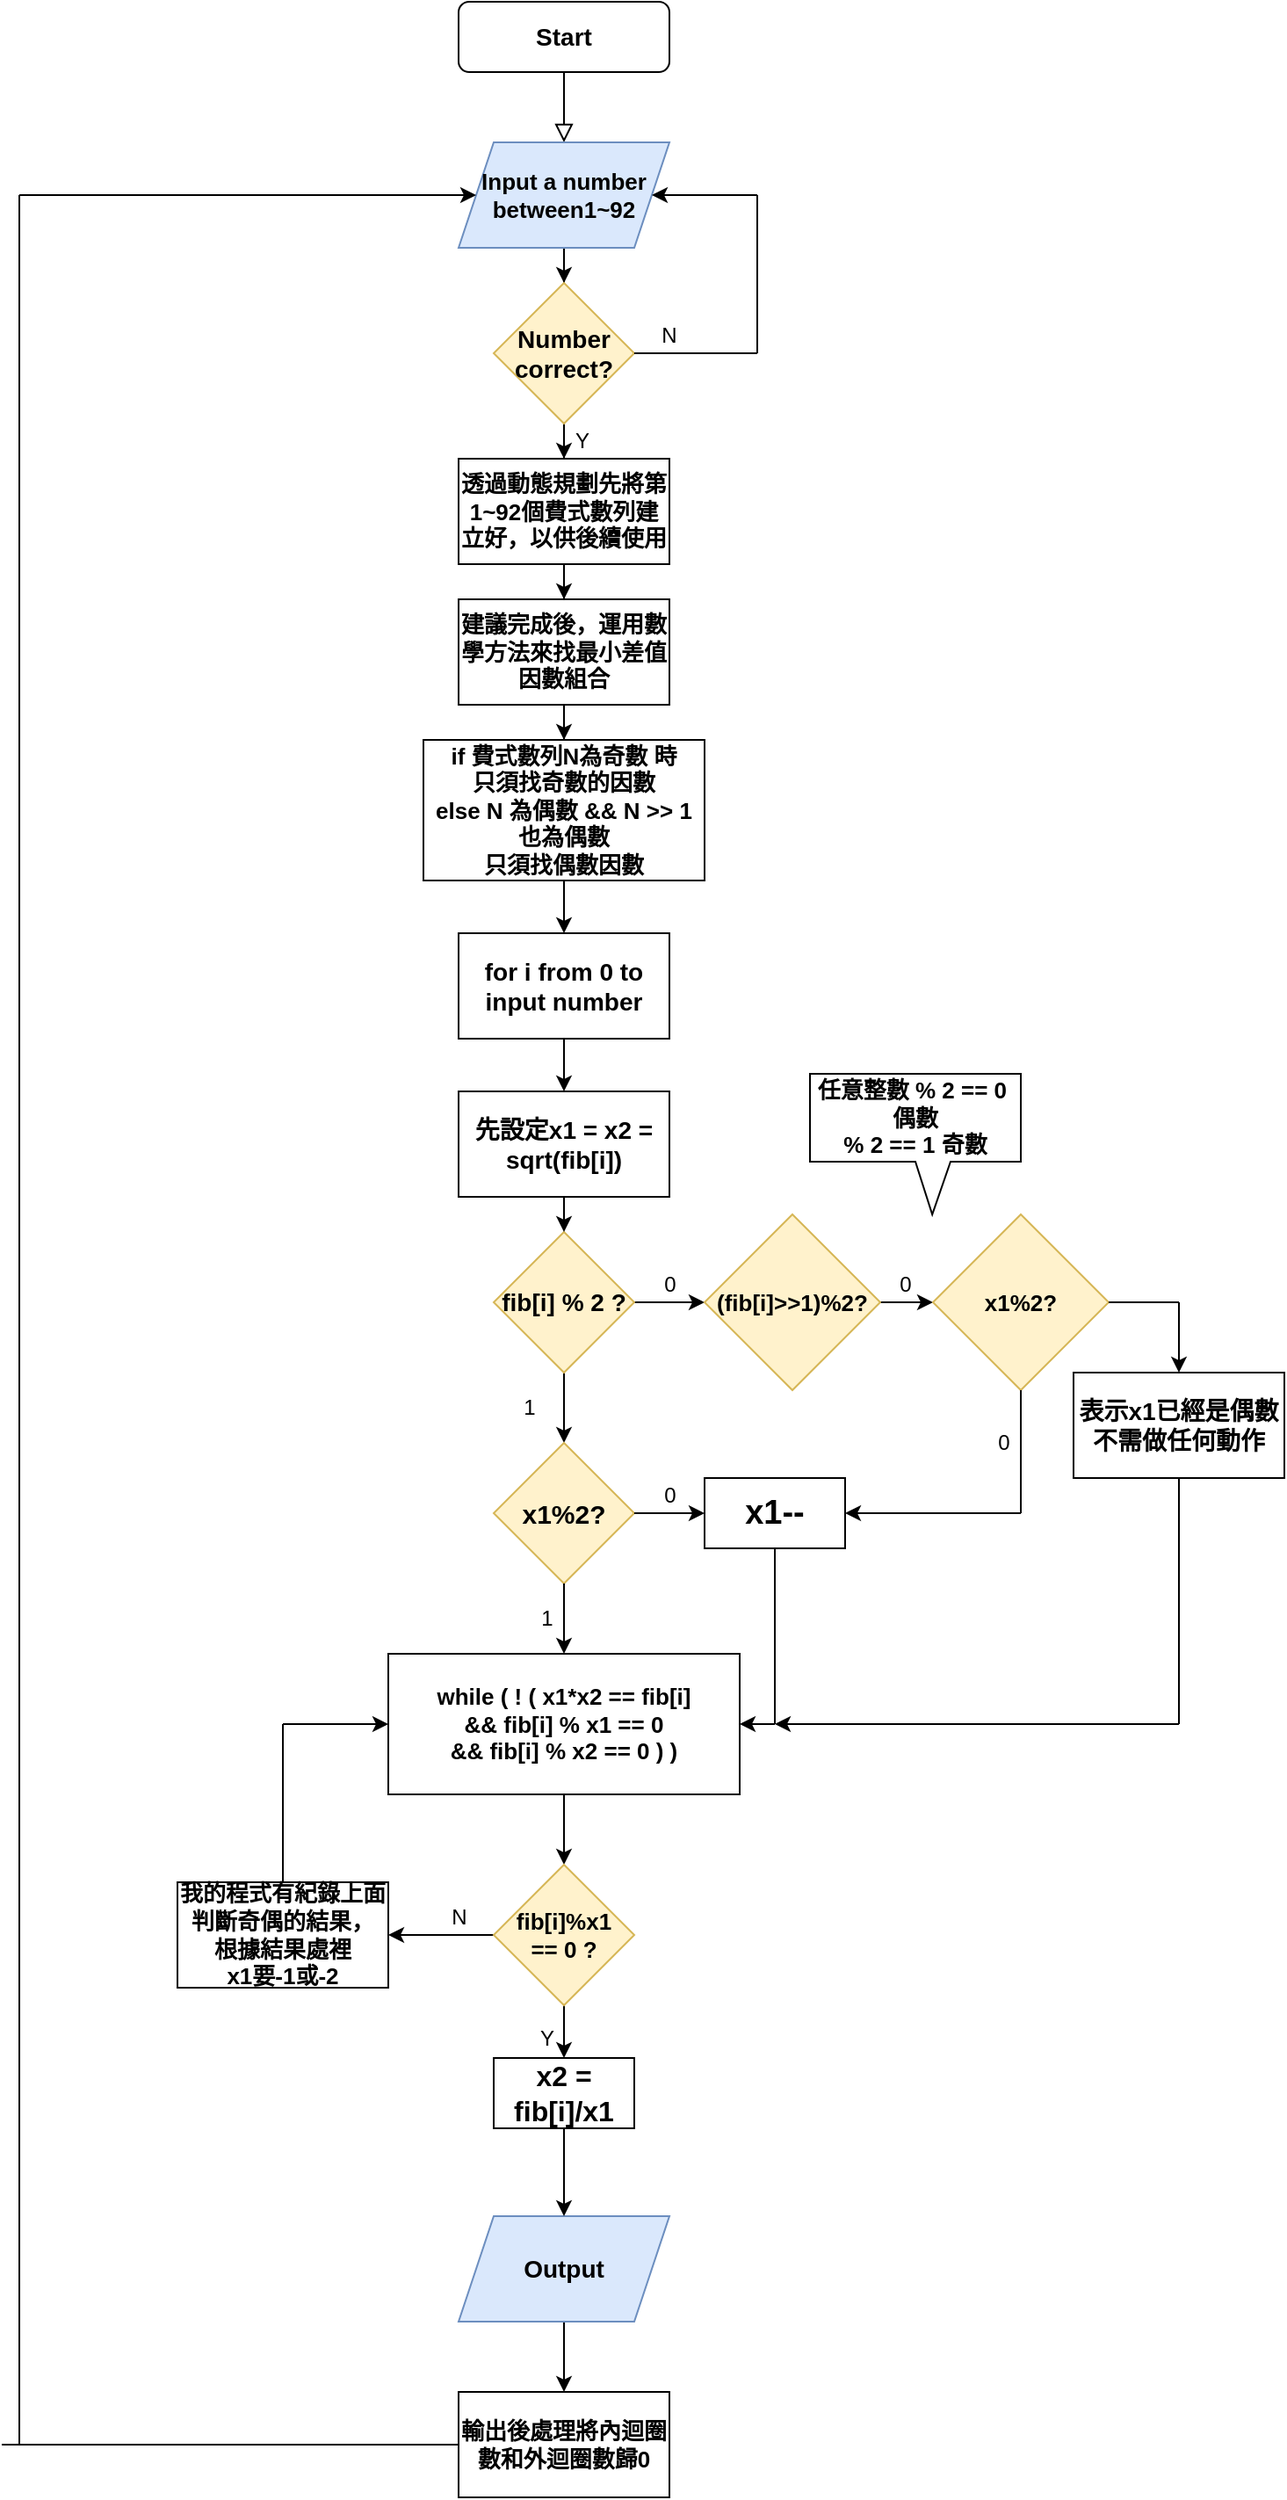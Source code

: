 <mxfile version="15.3.3" type="github">
  <diagram id="C5RBs43oDa-KdzZeNtuy" name="Page-1">
    <mxGraphModel dx="2377" dy="839" grid="1" gridSize="10" guides="1" tooltips="1" connect="1" arrows="1" fold="1" page="1" pageScale="1" pageWidth="827" pageHeight="1169" math="0" shadow="0">
      <root>
        <mxCell id="WIyWlLk6GJQsqaUBKTNV-0" />
        <mxCell id="WIyWlLk6GJQsqaUBKTNV-1" parent="WIyWlLk6GJQsqaUBKTNV-0" />
        <mxCell id="WIyWlLk6GJQsqaUBKTNV-2" value="" style="rounded=0;html=1;jettySize=auto;orthogonalLoop=1;fontSize=11;endArrow=block;endFill=0;endSize=8;strokeWidth=1;shadow=0;labelBackgroundColor=none;edgeStyle=orthogonalEdgeStyle;" parent="WIyWlLk6GJQsqaUBKTNV-1" source="WIyWlLk6GJQsqaUBKTNV-3" target="ObRIXg-D2kCXkb4xeqmy-2" edge="1">
          <mxGeometry relative="1" as="geometry">
            <mxPoint x="220" y="80" as="targetPoint" />
            <Array as="points">
              <mxPoint x="220" y="50" />
              <mxPoint x="220" y="50" />
            </Array>
          </mxGeometry>
        </mxCell>
        <mxCell id="WIyWlLk6GJQsqaUBKTNV-3" value="&lt;font style=&quot;font-size: 14px&quot;&gt;&lt;b&gt;Start&lt;/b&gt;&lt;/font&gt;" style="rounded=1;whiteSpace=wrap;html=1;fontSize=12;glass=0;strokeWidth=1;shadow=0;" parent="WIyWlLk6GJQsqaUBKTNV-1" vertex="1">
          <mxGeometry x="160" y="20" width="120" height="40" as="geometry" />
        </mxCell>
        <mxCell id="ObRIXg-D2kCXkb4xeqmy-4" value="" style="edgeStyle=orthogonalEdgeStyle;rounded=0;orthogonalLoop=1;jettySize=auto;html=1;" parent="WIyWlLk6GJQsqaUBKTNV-1" source="ObRIXg-D2kCXkb4xeqmy-2" target="ObRIXg-D2kCXkb4xeqmy-5" edge="1">
          <mxGeometry relative="1" as="geometry">
            <mxPoint x="210" y="190" as="targetPoint" />
          </mxGeometry>
        </mxCell>
        <mxCell id="ObRIXg-D2kCXkb4xeqmy-2" value="&lt;font size=&quot;1&quot;&gt;&lt;b style=&quot;font-size: 13px&quot;&gt;Input a number between1~92&lt;/b&gt;&lt;/font&gt;" style="shape=parallelogram;perimeter=parallelogramPerimeter;whiteSpace=wrap;html=1;fixedSize=1;fillColor=#dae8fc;strokeColor=#6c8ebf;" parent="WIyWlLk6GJQsqaUBKTNV-1" vertex="1">
          <mxGeometry x="160" y="100" width="120" height="60" as="geometry" />
        </mxCell>
        <mxCell id="ObRIXg-D2kCXkb4xeqmy-11" value="" style="edgeStyle=orthogonalEdgeStyle;rounded=0;orthogonalLoop=1;jettySize=auto;html=1;" parent="WIyWlLk6GJQsqaUBKTNV-1" source="ObRIXg-D2kCXkb4xeqmy-5" target="ObRIXg-D2kCXkb4xeqmy-10" edge="1">
          <mxGeometry relative="1" as="geometry" />
        </mxCell>
        <mxCell id="ObRIXg-D2kCXkb4xeqmy-5" value="&lt;span style=&quot;font-size: 14px&quot;&gt;&lt;b&gt;Number correct?&lt;/b&gt;&lt;/span&gt;" style="rhombus;whiteSpace=wrap;html=1;fillColor=#fff2cc;strokeColor=#d6b656;" parent="WIyWlLk6GJQsqaUBKTNV-1" vertex="1">
          <mxGeometry x="180" y="180" width="80" height="80" as="geometry" />
        </mxCell>
        <mxCell id="ObRIXg-D2kCXkb4xeqmy-6" value="" style="endArrow=classic;html=1;entryX=1;entryY=0.5;entryDx=0;entryDy=0;" parent="WIyWlLk6GJQsqaUBKTNV-1" target="ObRIXg-D2kCXkb4xeqmy-2" edge="1">
          <mxGeometry width="50" height="50" relative="1" as="geometry">
            <mxPoint x="330" y="130" as="sourcePoint" />
            <mxPoint x="140" y="190" as="targetPoint" />
          </mxGeometry>
        </mxCell>
        <mxCell id="ObRIXg-D2kCXkb4xeqmy-7" value="" style="endArrow=none;html=1;" parent="WIyWlLk6GJQsqaUBKTNV-1" edge="1">
          <mxGeometry width="50" height="50" relative="1" as="geometry">
            <mxPoint x="330" y="220" as="sourcePoint" />
            <mxPoint x="330" y="130" as="targetPoint" />
          </mxGeometry>
        </mxCell>
        <mxCell id="ObRIXg-D2kCXkb4xeqmy-8" value="" style="endArrow=none;html=1;exitX=1;exitY=0.5;exitDx=0;exitDy=0;" parent="WIyWlLk6GJQsqaUBKTNV-1" source="ObRIXg-D2kCXkb4xeqmy-5" edge="1">
          <mxGeometry width="50" height="50" relative="1" as="geometry">
            <mxPoint x="90" y="220" as="sourcePoint" />
            <mxPoint x="330" y="220" as="targetPoint" />
          </mxGeometry>
        </mxCell>
        <mxCell id="ObRIXg-D2kCXkb4xeqmy-9" value="N" style="text;html=1;strokeColor=none;fillColor=none;align=center;verticalAlign=middle;whiteSpace=wrap;rounded=0;" parent="WIyWlLk6GJQsqaUBKTNV-1" vertex="1">
          <mxGeometry x="260" y="200" width="40" height="20" as="geometry" />
        </mxCell>
        <mxCell id="ObRIXg-D2kCXkb4xeqmy-13" value="" style="edgeStyle=orthogonalEdgeStyle;rounded=0;orthogonalLoop=1;jettySize=auto;html=1;" parent="WIyWlLk6GJQsqaUBKTNV-1" source="ObRIXg-D2kCXkb4xeqmy-10" target="ObRIXg-D2kCXkb4xeqmy-12" edge="1">
          <mxGeometry relative="1" as="geometry" />
        </mxCell>
        <mxCell id="ObRIXg-D2kCXkb4xeqmy-10" value="&lt;font size=&quot;1&quot;&gt;&lt;b style=&quot;font-size: 13px&quot;&gt;透過動態規劃先將第1~92個費式數列建立好，以供後續使用&lt;/b&gt;&lt;/font&gt;" style="whiteSpace=wrap;html=1;" parent="WIyWlLk6GJQsqaUBKTNV-1" vertex="1">
          <mxGeometry x="160" y="280" width="120" height="60" as="geometry" />
        </mxCell>
        <mxCell id="ObRIXg-D2kCXkb4xeqmy-15" value="" style="edgeStyle=orthogonalEdgeStyle;rounded=0;orthogonalLoop=1;jettySize=auto;html=1;" parent="WIyWlLk6GJQsqaUBKTNV-1" source="ObRIXg-D2kCXkb4xeqmy-12" target="ObRIXg-D2kCXkb4xeqmy-14" edge="1">
          <mxGeometry relative="1" as="geometry" />
        </mxCell>
        <mxCell id="ObRIXg-D2kCXkb4xeqmy-12" value="&lt;b&gt;&lt;font style=&quot;font-size: 13px&quot;&gt;建議完成後，運用數學方法來找最小差值因數組合&lt;/font&gt;&lt;/b&gt;" style="whiteSpace=wrap;html=1;" parent="WIyWlLk6GJQsqaUBKTNV-1" vertex="1">
          <mxGeometry x="160" y="360" width="120" height="60" as="geometry" />
        </mxCell>
        <mxCell id="ObRIXg-D2kCXkb4xeqmy-17" value="" style="edgeStyle=orthogonalEdgeStyle;rounded=0;orthogonalLoop=1;jettySize=auto;html=1;" parent="WIyWlLk6GJQsqaUBKTNV-1" source="ObRIXg-D2kCXkb4xeqmy-14" target="ObRIXg-D2kCXkb4xeqmy-18" edge="1">
          <mxGeometry relative="1" as="geometry">
            <mxPoint x="220" y="545" as="targetPoint" />
          </mxGeometry>
        </mxCell>
        <mxCell id="ObRIXg-D2kCXkb4xeqmy-14" value="&lt;b style=&quot;font-size: 13px&quot;&gt;if 費式數列N為奇數 時&lt;br&gt;只須找奇數的因數&lt;br&gt;else N 為偶數 &amp;amp;&amp;amp; N &amp;gt;&amp;gt; 1 也為偶數&lt;br&gt;只須找偶數因數&lt;/b&gt;" style="whiteSpace=wrap;html=1;" parent="WIyWlLk6GJQsqaUBKTNV-1" vertex="1">
          <mxGeometry x="140" y="440" width="160" height="80" as="geometry" />
        </mxCell>
        <mxCell id="ObRIXg-D2kCXkb4xeqmy-18" value="&lt;b&gt;&lt;font style=&quot;font-size: 14px&quot;&gt;for i from 0 to input number&lt;/font&gt;&lt;/b&gt;" style="rounded=0;whiteSpace=wrap;html=1;" parent="WIyWlLk6GJQsqaUBKTNV-1" vertex="1">
          <mxGeometry x="160" y="550" width="120" height="60" as="geometry" />
        </mxCell>
        <mxCell id="ObRIXg-D2kCXkb4xeqmy-27" value="" style="edgeStyle=orthogonalEdgeStyle;rounded=0;orthogonalLoop=1;jettySize=auto;html=1;" parent="WIyWlLk6GJQsqaUBKTNV-1" source="ObRIXg-D2kCXkb4xeqmy-19" target="ObRIXg-D2kCXkb4xeqmy-26" edge="1">
          <mxGeometry relative="1" as="geometry" />
        </mxCell>
        <mxCell id="ObRIXg-D2kCXkb4xeqmy-35" value="" style="edgeStyle=orthogonalEdgeStyle;rounded=0;orthogonalLoop=1;jettySize=auto;html=1;" parent="WIyWlLk6GJQsqaUBKTNV-1" source="ObRIXg-D2kCXkb4xeqmy-19" target="ObRIXg-D2kCXkb4xeqmy-34" edge="1">
          <mxGeometry relative="1" as="geometry" />
        </mxCell>
        <mxCell id="ObRIXg-D2kCXkb4xeqmy-19" value="&lt;b&gt;&lt;font style=&quot;font-size: 14px&quot;&gt;fib[i] % 2 ?&lt;/font&gt;&lt;/b&gt;" style="rhombus;whiteSpace=wrap;html=1;rounded=0;fillColor=#fff2cc;strokeColor=#d6b656;" parent="WIyWlLk6GJQsqaUBKTNV-1" vertex="1">
          <mxGeometry x="180" y="720" width="80" height="80" as="geometry" />
        </mxCell>
        <mxCell id="ObRIXg-D2kCXkb4xeqmy-23" value="&lt;b&gt;&lt;font style=&quot;font-size: 14px&quot;&gt;先設定x1 = x2 = sqrt(fib[i])&lt;/font&gt;&lt;/b&gt;" style="rounded=0;whiteSpace=wrap;html=1;" parent="WIyWlLk6GJQsqaUBKTNV-1" vertex="1">
          <mxGeometry x="160" y="640" width="120" height="60" as="geometry" />
        </mxCell>
        <mxCell id="ObRIXg-D2kCXkb4xeqmy-24" value="" style="endArrow=classic;html=1;entryX=0.5;entryY=0;entryDx=0;entryDy=0;exitX=0.5;exitY=1;exitDx=0;exitDy=0;" parent="WIyWlLk6GJQsqaUBKTNV-1" source="ObRIXg-D2kCXkb4xeqmy-18" target="ObRIXg-D2kCXkb4xeqmy-23" edge="1">
          <mxGeometry width="50" height="50" relative="1" as="geometry">
            <mxPoint x="120" y="840" as="sourcePoint" />
            <mxPoint x="170" y="790" as="targetPoint" />
          </mxGeometry>
        </mxCell>
        <mxCell id="ObRIXg-D2kCXkb4xeqmy-25" value="" style="endArrow=classic;html=1;exitX=0.5;exitY=1;exitDx=0;exitDy=0;entryX=0.5;entryY=0;entryDx=0;entryDy=0;" parent="WIyWlLk6GJQsqaUBKTNV-1" source="ObRIXg-D2kCXkb4xeqmy-23" target="ObRIXg-D2kCXkb4xeqmy-19" edge="1">
          <mxGeometry width="50" height="50" relative="1" as="geometry">
            <mxPoint x="120" y="840" as="sourcePoint" />
            <mxPoint x="170" y="790" as="targetPoint" />
          </mxGeometry>
        </mxCell>
        <mxCell id="ObRIXg-D2kCXkb4xeqmy-26" value="&lt;b&gt;&lt;font style=&quot;font-size: 15px&quot;&gt;x1%2?&lt;/font&gt;&lt;/b&gt;" style="rhombus;whiteSpace=wrap;html=1;rounded=0;fillColor=#fff2cc;strokeColor=#d6b656;" parent="WIyWlLk6GJQsqaUBKTNV-1" vertex="1">
          <mxGeometry x="180" y="840" width="80" height="80" as="geometry" />
        </mxCell>
        <mxCell id="ObRIXg-D2kCXkb4xeqmy-28" value="1" style="text;html=1;align=center;verticalAlign=middle;resizable=0;points=[];autosize=1;strokeColor=none;fillColor=none;" parent="WIyWlLk6GJQsqaUBKTNV-1" vertex="1">
          <mxGeometry x="190" y="810" width="20" height="20" as="geometry" />
        </mxCell>
        <mxCell id="ObRIXg-D2kCXkb4xeqmy-29" value="" style="endArrow=classic;html=1;exitX=0.5;exitY=1;exitDx=0;exitDy=0;" parent="WIyWlLk6GJQsqaUBKTNV-1" source="ObRIXg-D2kCXkb4xeqmy-26" target="ObRIXg-D2kCXkb4xeqmy-37" edge="1">
          <mxGeometry width="50" height="50" relative="1" as="geometry">
            <mxPoint x="210" y="1000" as="sourcePoint" />
            <mxPoint x="220" y="970" as="targetPoint" />
          </mxGeometry>
        </mxCell>
        <mxCell id="ObRIXg-D2kCXkb4xeqmy-30" value="" style="endArrow=classic;html=1;exitX=1;exitY=0.5;exitDx=0;exitDy=0;" parent="WIyWlLk6GJQsqaUBKTNV-1" source="ObRIXg-D2kCXkb4xeqmy-26" target="ObRIXg-D2kCXkb4xeqmy-31" edge="1">
          <mxGeometry width="50" height="50" relative="1" as="geometry">
            <mxPoint x="290" y="910" as="sourcePoint" />
            <mxPoint x="310" y="880" as="targetPoint" />
          </mxGeometry>
        </mxCell>
        <mxCell id="ObRIXg-D2kCXkb4xeqmy-31" value="&lt;b&gt;&lt;font style=&quot;font-size: 19px&quot;&gt;x1--&lt;/font&gt;&lt;/b&gt;" style="rounded=0;whiteSpace=wrap;html=1;" parent="WIyWlLk6GJQsqaUBKTNV-1" vertex="1">
          <mxGeometry x="300" y="860" width="80" height="40" as="geometry" />
        </mxCell>
        <mxCell id="ObRIXg-D2kCXkb4xeqmy-32" value="0" style="text;html=1;align=center;verticalAlign=middle;resizable=0;points=[];autosize=1;strokeColor=none;fillColor=none;" parent="WIyWlLk6GJQsqaUBKTNV-1" vertex="1">
          <mxGeometry x="270" y="860" width="20" height="20" as="geometry" />
        </mxCell>
        <mxCell id="ObRIXg-D2kCXkb4xeqmy-33" value="1" style="text;html=1;align=center;verticalAlign=middle;resizable=0;points=[];autosize=1;strokeColor=none;fillColor=none;" parent="WIyWlLk6GJQsqaUBKTNV-1" vertex="1">
          <mxGeometry x="200" y="930" width="20" height="20" as="geometry" />
        </mxCell>
        <mxCell id="ObRIXg-D2kCXkb4xeqmy-42" value="" style="edgeStyle=orthogonalEdgeStyle;rounded=0;orthogonalLoop=1;jettySize=auto;html=1;" parent="WIyWlLk6GJQsqaUBKTNV-1" source="ObRIXg-D2kCXkb4xeqmy-34" target="ObRIXg-D2kCXkb4xeqmy-41" edge="1">
          <mxGeometry relative="1" as="geometry" />
        </mxCell>
        <mxCell id="ObRIXg-D2kCXkb4xeqmy-34" value="&lt;b&gt;&lt;font style=&quot;font-size: 13px&quot;&gt;(fib[i]&amp;gt;&amp;gt;1)%2?&lt;/font&gt;&lt;/b&gt;" style="rhombus;whiteSpace=wrap;html=1;rounded=0;fillColor=#fff2cc;strokeColor=#d6b656;" parent="WIyWlLk6GJQsqaUBKTNV-1" vertex="1">
          <mxGeometry x="300" y="710" width="100" height="100" as="geometry" />
        </mxCell>
        <mxCell id="ObRIXg-D2kCXkb4xeqmy-36" value="0" style="text;html=1;align=center;verticalAlign=middle;resizable=0;points=[];autosize=1;strokeColor=none;fillColor=none;" parent="WIyWlLk6GJQsqaUBKTNV-1" vertex="1">
          <mxGeometry x="270" y="740" width="20" height="20" as="geometry" />
        </mxCell>
        <mxCell id="ObRIXg-D2kCXkb4xeqmy-58" value="" style="edgeStyle=orthogonalEdgeStyle;rounded=0;orthogonalLoop=1;jettySize=auto;html=1;" parent="WIyWlLk6GJQsqaUBKTNV-1" source="ObRIXg-D2kCXkb4xeqmy-37" target="ObRIXg-D2kCXkb4xeqmy-57" edge="1">
          <mxGeometry relative="1" as="geometry" />
        </mxCell>
        <mxCell id="ObRIXg-D2kCXkb4xeqmy-37" value="&lt;b&gt;&lt;font style=&quot;font-size: 13px&quot;&gt;while ( ! ( x1*x2 == fib[i] &lt;br&gt;&amp;amp;&amp;amp; fib[i] % x1 == 0 &lt;br&gt;&amp;amp;&amp;amp; fib[i] % x2 == 0 ) )&lt;/font&gt;&lt;/b&gt;" style="rounded=0;whiteSpace=wrap;html=1;" parent="WIyWlLk6GJQsqaUBKTNV-1" vertex="1">
          <mxGeometry x="120" y="960" width="200" height="80" as="geometry" />
        </mxCell>
        <mxCell id="ObRIXg-D2kCXkb4xeqmy-38" value="" style="endArrow=classic;html=1;entryX=1;entryY=0.5;entryDx=0;entryDy=0;" parent="WIyWlLk6GJQsqaUBKTNV-1" target="ObRIXg-D2kCXkb4xeqmy-37" edge="1">
          <mxGeometry width="50" height="50" relative="1" as="geometry">
            <mxPoint x="340" y="1000" as="sourcePoint" />
            <mxPoint x="300" y="1000" as="targetPoint" />
          </mxGeometry>
        </mxCell>
        <mxCell id="ObRIXg-D2kCXkb4xeqmy-39" value="" style="endArrow=none;html=1;entryX=0.5;entryY=1;entryDx=0;entryDy=0;" parent="WIyWlLk6GJQsqaUBKTNV-1" target="ObRIXg-D2kCXkb4xeqmy-31" edge="1">
          <mxGeometry width="50" height="50" relative="1" as="geometry">
            <mxPoint x="340" y="1000" as="sourcePoint" />
            <mxPoint x="400" y="920" as="targetPoint" />
          </mxGeometry>
        </mxCell>
        <mxCell id="ObRIXg-D2kCXkb4xeqmy-41" value="&lt;b&gt;&lt;font style=&quot;font-size: 13px&quot;&gt;x1%2?&lt;/font&gt;&lt;/b&gt;" style="rhombus;whiteSpace=wrap;html=1;rounded=0;fillColor=#fff2cc;strokeColor=#d6b656;" parent="WIyWlLk6GJQsqaUBKTNV-1" vertex="1">
          <mxGeometry x="430" y="710" width="100" height="100" as="geometry" />
        </mxCell>
        <mxCell id="ObRIXg-D2kCXkb4xeqmy-43" value="0" style="text;html=1;align=center;verticalAlign=middle;resizable=0;points=[];autosize=1;strokeColor=none;fillColor=none;" parent="WIyWlLk6GJQsqaUBKTNV-1" vertex="1">
          <mxGeometry x="404" y="740" width="20" height="20" as="geometry" />
        </mxCell>
        <mxCell id="ObRIXg-D2kCXkb4xeqmy-45" value="&lt;b style=&quot;font-size: 13px&quot;&gt;任意整數 % 2 == 0&amp;nbsp; 偶數&lt;br&gt;% 2 == 1 奇數&lt;/b&gt;" style="shape=callout;whiteSpace=wrap;html=1;perimeter=calloutPerimeter;position2=0.58;" parent="WIyWlLk6GJQsqaUBKTNV-1" vertex="1">
          <mxGeometry x="360" y="630" width="120" height="80" as="geometry" />
        </mxCell>
        <mxCell id="ObRIXg-D2kCXkb4xeqmy-49" value="" style="endArrow=classic;html=1;entryX=1;entryY=0.5;entryDx=0;entryDy=0;" parent="WIyWlLk6GJQsqaUBKTNV-1" target="ObRIXg-D2kCXkb4xeqmy-31" edge="1">
          <mxGeometry width="50" height="50" relative="1" as="geometry">
            <mxPoint x="480" y="880" as="sourcePoint" />
            <mxPoint x="505" y="845" as="targetPoint" />
          </mxGeometry>
        </mxCell>
        <mxCell id="ObRIXg-D2kCXkb4xeqmy-50" value="" style="endArrow=none;html=1;entryX=0.5;entryY=1;entryDx=0;entryDy=0;" parent="WIyWlLk6GJQsqaUBKTNV-1" target="ObRIXg-D2kCXkb4xeqmy-41" edge="1">
          <mxGeometry width="50" height="50" relative="1" as="geometry">
            <mxPoint x="480" y="880" as="sourcePoint" />
            <mxPoint x="530" y="810" as="targetPoint" />
          </mxGeometry>
        </mxCell>
        <mxCell id="ObRIXg-D2kCXkb4xeqmy-51" value="0" style="text;html=1;align=center;verticalAlign=middle;resizable=0;points=[];autosize=1;strokeColor=none;fillColor=none;" parent="WIyWlLk6GJQsqaUBKTNV-1" vertex="1">
          <mxGeometry x="460" y="830" width="20" height="20" as="geometry" />
        </mxCell>
        <mxCell id="ObRIXg-D2kCXkb4xeqmy-53" value="" style="endArrow=none;html=1;exitX=1;exitY=0.5;exitDx=0;exitDy=0;" parent="WIyWlLk6GJQsqaUBKTNV-1" source="ObRIXg-D2kCXkb4xeqmy-41" edge="1">
          <mxGeometry width="50" height="50" relative="1" as="geometry">
            <mxPoint x="540" y="865" as="sourcePoint" />
            <mxPoint x="570" y="760" as="targetPoint" />
          </mxGeometry>
        </mxCell>
        <mxCell id="ObRIXg-D2kCXkb4xeqmy-55" value="" style="endArrow=none;html=1;entryX=0.5;entryY=1;entryDx=0;entryDy=0;" parent="WIyWlLk6GJQsqaUBKTNV-1" target="ObRIXg-D2kCXkb4xeqmy-62" edge="1">
          <mxGeometry width="50" height="50" relative="1" as="geometry">
            <mxPoint x="570" y="1000" as="sourcePoint" />
            <mxPoint x="570" y="880" as="targetPoint" />
          </mxGeometry>
        </mxCell>
        <mxCell id="ObRIXg-D2kCXkb4xeqmy-56" value="" style="endArrow=classic;html=1;" parent="WIyWlLk6GJQsqaUBKTNV-1" edge="1">
          <mxGeometry width="50" height="50" relative="1" as="geometry">
            <mxPoint x="570" y="1000" as="sourcePoint" />
            <mxPoint x="340" y="1000" as="targetPoint" />
          </mxGeometry>
        </mxCell>
        <mxCell id="ObRIXg-D2kCXkb4xeqmy-60" value="" style="edgeStyle=orthogonalEdgeStyle;rounded=0;orthogonalLoop=1;jettySize=auto;html=1;entryX=0.5;entryY=0;entryDx=0;entryDy=0;" parent="WIyWlLk6GJQsqaUBKTNV-1" source="ObRIXg-D2kCXkb4xeqmy-57" target="ObRIXg-D2kCXkb4xeqmy-61" edge="1">
          <mxGeometry relative="1" as="geometry">
            <mxPoint x="220" y="1190" as="targetPoint" />
          </mxGeometry>
        </mxCell>
        <mxCell id="ObRIXg-D2kCXkb4xeqmy-65" value="" style="edgeStyle=orthogonalEdgeStyle;rounded=0;orthogonalLoop=1;jettySize=auto;html=1;" parent="WIyWlLk6GJQsqaUBKTNV-1" source="ObRIXg-D2kCXkb4xeqmy-57" target="ObRIXg-D2kCXkb4xeqmy-64" edge="1">
          <mxGeometry relative="1" as="geometry" />
        </mxCell>
        <mxCell id="ObRIXg-D2kCXkb4xeqmy-57" value="&lt;b style=&quot;font-size: 13px&quot;&gt;fib[i]%x1 &lt;br&gt;== 0 ?&lt;/b&gt;" style="rhombus;whiteSpace=wrap;html=1;rounded=0;fillColor=#fff2cc;strokeColor=#d6b656;" parent="WIyWlLk6GJQsqaUBKTNV-1" vertex="1">
          <mxGeometry x="180" y="1080" width="80" height="80" as="geometry" />
        </mxCell>
        <mxCell id="ObRIXg-D2kCXkb4xeqmy-61" value="&lt;b&gt;&lt;font style=&quot;font-size: 16px&quot;&gt;x2 = fib[i]/x1&lt;/font&gt;&lt;/b&gt;" style="rounded=0;whiteSpace=wrap;html=1;" parent="WIyWlLk6GJQsqaUBKTNV-1" vertex="1">
          <mxGeometry x="180" y="1190" width="80" height="40" as="geometry" />
        </mxCell>
        <mxCell id="ObRIXg-D2kCXkb4xeqmy-62" value="&lt;b style=&quot;font-size: 14px&quot;&gt;表示x1已經是偶數&lt;br&gt;不需做任何動作&lt;/b&gt;" style="rounded=0;whiteSpace=wrap;html=1;" parent="WIyWlLk6GJQsqaUBKTNV-1" vertex="1">
          <mxGeometry x="510" y="800" width="120" height="60" as="geometry" />
        </mxCell>
        <mxCell id="ObRIXg-D2kCXkb4xeqmy-63" value="" style="endArrow=classic;html=1;entryX=0.5;entryY=0;entryDx=0;entryDy=0;" parent="WIyWlLk6GJQsqaUBKTNV-1" target="ObRIXg-D2kCXkb4xeqmy-62" edge="1">
          <mxGeometry width="50" height="50" relative="1" as="geometry">
            <mxPoint x="570" y="760" as="sourcePoint" />
            <mxPoint x="640" y="735" as="targetPoint" />
          </mxGeometry>
        </mxCell>
        <mxCell id="ObRIXg-D2kCXkb4xeqmy-64" value="&lt;b&gt;&lt;font style=&quot;font-size: 13px&quot;&gt;我的程式有紀錄上面判斷奇偶的結果，&lt;br&gt;根據結果處裡&lt;br&gt;x1要-1或-2&lt;/font&gt;&lt;br&gt;&lt;/b&gt;" style="whiteSpace=wrap;html=1;rounded=0;" parent="WIyWlLk6GJQsqaUBKTNV-1" vertex="1">
          <mxGeometry y="1090" width="120" height="60" as="geometry" />
        </mxCell>
        <mxCell id="ObRIXg-D2kCXkb4xeqmy-66" value="Y" style="text;html=1;align=center;verticalAlign=middle;resizable=0;points=[];autosize=1;strokeColor=none;fillColor=none;" parent="WIyWlLk6GJQsqaUBKTNV-1" vertex="1">
          <mxGeometry x="200" y="1169" width="20" height="20" as="geometry" />
        </mxCell>
        <mxCell id="ObRIXg-D2kCXkb4xeqmy-67" value="N" style="text;html=1;align=center;verticalAlign=middle;resizable=0;points=[];autosize=1;strokeColor=none;fillColor=none;" parent="WIyWlLk6GJQsqaUBKTNV-1" vertex="1">
          <mxGeometry x="150" y="1100" width="20" height="20" as="geometry" />
        </mxCell>
        <mxCell id="ObRIXg-D2kCXkb4xeqmy-68" value="" style="endArrow=classic;html=1;entryX=0;entryY=0.5;entryDx=0;entryDy=0;" parent="WIyWlLk6GJQsqaUBKTNV-1" target="ObRIXg-D2kCXkb4xeqmy-37" edge="1">
          <mxGeometry width="50" height="50" relative="1" as="geometry">
            <mxPoint x="60" y="1000" as="sourcePoint" />
            <mxPoint x="80" y="990" as="targetPoint" />
          </mxGeometry>
        </mxCell>
        <mxCell id="ObRIXg-D2kCXkb4xeqmy-69" value="" style="endArrow=none;html=1;exitX=0.5;exitY=0;exitDx=0;exitDy=0;" parent="WIyWlLk6GJQsqaUBKTNV-1" source="ObRIXg-D2kCXkb4xeqmy-64" edge="1">
          <mxGeometry width="50" height="50" relative="1" as="geometry">
            <mxPoint x="20" y="1240" as="sourcePoint" />
            <mxPoint x="60" y="1000" as="targetPoint" />
          </mxGeometry>
        </mxCell>
        <mxCell id="ObRIXg-D2kCXkb4xeqmy-72" value="" style="edgeStyle=orthogonalEdgeStyle;rounded=0;orthogonalLoop=1;jettySize=auto;html=1;" parent="WIyWlLk6GJQsqaUBKTNV-1" source="ObRIXg-D2kCXkb4xeqmy-70" target="ObRIXg-D2kCXkb4xeqmy-71" edge="1">
          <mxGeometry relative="1" as="geometry" />
        </mxCell>
        <mxCell id="ObRIXg-D2kCXkb4xeqmy-70" value="&lt;b&gt;&lt;font style=&quot;font-size: 14px&quot;&gt;Output&lt;/font&gt;&lt;/b&gt;" style="shape=parallelogram;perimeter=parallelogramPerimeter;whiteSpace=wrap;html=1;fixedSize=1;fillColor=#dae8fc;strokeColor=#6c8ebf;" parent="WIyWlLk6GJQsqaUBKTNV-1" vertex="1">
          <mxGeometry x="160" y="1280" width="120" height="60" as="geometry" />
        </mxCell>
        <mxCell id="ObRIXg-D2kCXkb4xeqmy-71" value="&lt;b&gt;&lt;font style=&quot;font-size: 13px&quot;&gt;輸出後處理將內迴圈數和外迴圈數歸0&lt;/font&gt;&lt;/b&gt;" style="whiteSpace=wrap;html=1;" parent="WIyWlLk6GJQsqaUBKTNV-1" vertex="1">
          <mxGeometry x="160" y="1380" width="120" height="60" as="geometry" />
        </mxCell>
        <mxCell id="ObRIXg-D2kCXkb4xeqmy-73" value="" style="endArrow=classic;html=1;entryX=0.5;entryY=0;entryDx=0;entryDy=0;exitX=0.5;exitY=1;exitDx=0;exitDy=0;" parent="WIyWlLk6GJQsqaUBKTNV-1" source="ObRIXg-D2kCXkb4xeqmy-61" target="ObRIXg-D2kCXkb4xeqmy-70" edge="1">
          <mxGeometry width="50" height="50" relative="1" as="geometry">
            <mxPoint x="190" y="1340" as="sourcePoint" />
            <mxPoint x="240" y="1290" as="targetPoint" />
          </mxGeometry>
        </mxCell>
        <mxCell id="ObRIXg-D2kCXkb4xeqmy-74" value="" style="endArrow=none;html=1;entryX=0;entryY=0.5;entryDx=0;entryDy=0;" parent="WIyWlLk6GJQsqaUBKTNV-1" target="ObRIXg-D2kCXkb4xeqmy-71" edge="1">
          <mxGeometry width="50" height="50" relative="1" as="geometry">
            <mxPoint x="-100" y="1410" as="sourcePoint" />
            <mxPoint x="110" y="1410" as="targetPoint" />
          </mxGeometry>
        </mxCell>
        <mxCell id="ObRIXg-D2kCXkb4xeqmy-75" value="" style="endArrow=none;html=1;" parent="WIyWlLk6GJQsqaUBKTNV-1" edge="1">
          <mxGeometry width="50" height="50" relative="1" as="geometry">
            <mxPoint x="-90" y="1410" as="sourcePoint" />
            <mxPoint x="-90" y="130" as="targetPoint" />
          </mxGeometry>
        </mxCell>
        <mxCell id="ObRIXg-D2kCXkb4xeqmy-76" value="" style="endArrow=classic;html=1;entryX=0;entryY=0.5;entryDx=0;entryDy=0;" parent="WIyWlLk6GJQsqaUBKTNV-1" target="ObRIXg-D2kCXkb4xeqmy-2" edge="1">
          <mxGeometry width="50" height="50" relative="1" as="geometry">
            <mxPoint x="-90" y="130" as="sourcePoint" />
            <mxPoint x="90" y="130" as="targetPoint" />
          </mxGeometry>
        </mxCell>
        <mxCell id="ObRIXg-D2kCXkb4xeqmy-77" value="Y" style="text;html=1;align=center;verticalAlign=middle;resizable=0;points=[];autosize=1;strokeColor=none;fillColor=none;" parent="WIyWlLk6GJQsqaUBKTNV-1" vertex="1">
          <mxGeometry x="220" y="260" width="20" height="20" as="geometry" />
        </mxCell>
      </root>
    </mxGraphModel>
  </diagram>
</mxfile>
